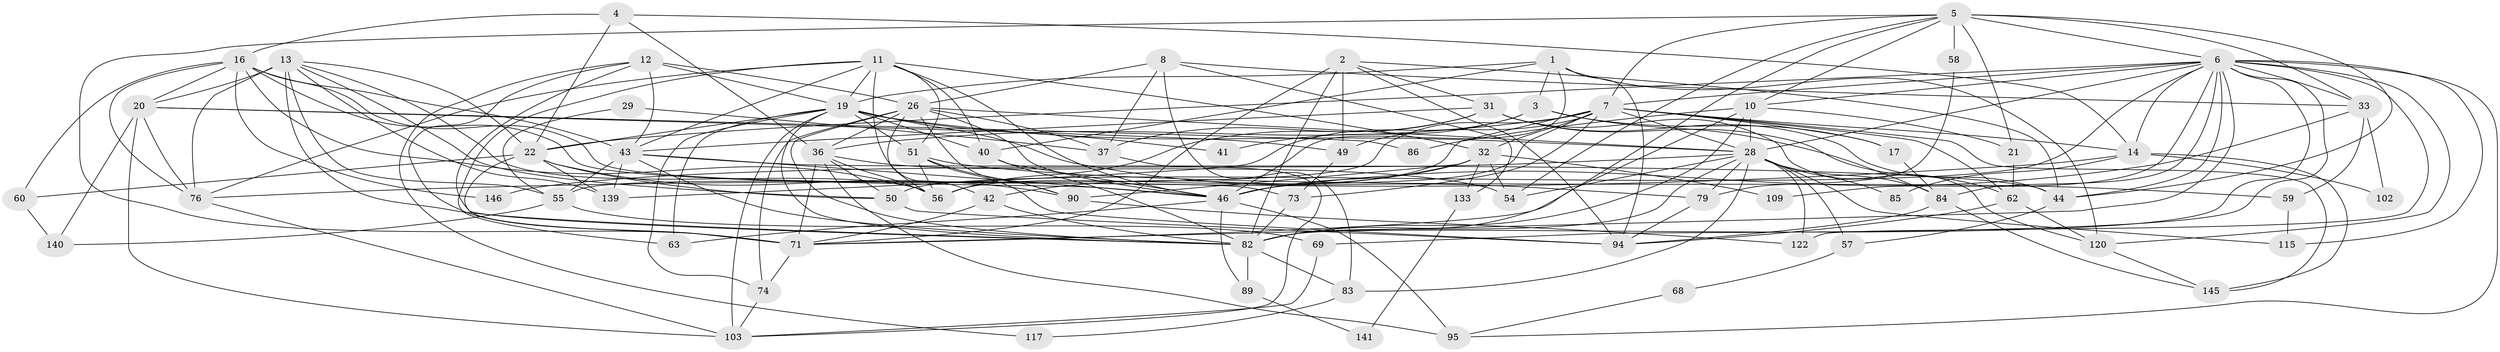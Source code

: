// original degree distribution, {4: 0.25, 2: 0.17567567567567569, 5: 0.16216216216216217, 3: 0.25, 7: 0.05405405405405406, 6: 0.08108108108108109, 8: 0.02027027027027027, 9: 0.006756756756756757}
// Generated by graph-tools (version 1.1) at 2025/15/03/09/25 04:15:13]
// undirected, 74 vertices, 210 edges
graph export_dot {
graph [start="1"]
  node [color=gray90,style=filled];
  1 [super="+70+128"];
  2 [super="+134"];
  3 [super="+81"];
  4 [super="+18"];
  5 [super="+24+137+64"];
  6 [super="+9+23"];
  7 [super="+65"];
  8;
  10 [super="+112+34"];
  11 [super="+72+101"];
  12 [super="+87"];
  13 [super="+15+142+119"];
  14 [super="+66+129"];
  16 [super="+25"];
  17 [super="+67"];
  19 [super="+39"];
  20 [super="+123"];
  21;
  22 [super="+96+53+110"];
  26 [super="+35"];
  28 [super="+97+38+143+30"];
  29;
  31 [super="+148"];
  32 [super="+75"];
  33 [super="+47"];
  36 [super="+98"];
  37 [super="+100"];
  40;
  41;
  42;
  43 [super="+127+104"];
  44 [super="+45+135"];
  46 [super="+48"];
  49;
  50 [super="+136"];
  51 [super="+113"];
  54;
  55 [super="+130"];
  56 [super="+118+105"];
  57;
  58;
  59;
  60;
  62 [super="+116"];
  63;
  68;
  69;
  71 [super="+78+147"];
  73 [super="+99"];
  74;
  76;
  79;
  82 [super="+106"];
  83 [super="+93"];
  84;
  85;
  86;
  89;
  90 [super="+121"];
  94 [super="+111"];
  95;
  102;
  103 [super="+126"];
  109;
  115;
  117;
  120;
  122;
  133;
  139;
  140;
  141;
  145;
  146;
  1 -- 40;
  1 -- 3;
  1 -- 120;
  1 -- 46;
  1 -- 19;
  1 -- 94;
  2 -- 94;
  2 -- 49;
  2 -- 31;
  2 -- 44;
  2 -- 82;
  2 -- 71 [weight=2];
  3 -- 84;
  3 -- 41;
  3 -- 139;
  3 -- 17;
  4 -- 16;
  4 -- 22;
  4 -- 14;
  4 -- 36;
  5 -- 33 [weight=2];
  5 -- 58;
  5 -- 21;
  5 -- 44;
  5 -- 71;
  5 -- 82;
  5 -- 54;
  5 -- 10;
  5 -- 7;
  5 -- 6;
  6 -- 84;
  6 -- 120;
  6 -- 33;
  6 -- 109;
  6 -- 14;
  6 -- 115;
  6 -- 22;
  6 -- 122;
  6 -- 28;
  6 -- 44;
  6 -- 10;
  6 -- 7;
  6 -- 82;
  6 -- 50;
  6 -- 69 [weight=2];
  6 -- 71;
  6 -- 95;
  7 -- 32;
  7 -- 46;
  7 -- 36;
  7 -- 73 [weight=2];
  7 -- 14;
  7 -- 17;
  7 -- 49;
  7 -- 145;
  7 -- 55;
  7 -- 28;
  7 -- 62 [weight=2];
  7 -- 56;
  8 -- 37;
  8 -- 83;
  8 -- 133;
  8 -- 26;
  8 -- 33;
  10 -- 82;
  10 -- 71;
  10 -- 21;
  10 -- 86;
  10 -- 28;
  11 -- 40;
  11 -- 76;
  11 -- 32;
  11 -- 51;
  11 -- 42;
  11 -- 43;
  11 -- 63;
  11 -- 19;
  11 -- 46;
  12 -- 117;
  12 -- 26;
  12 -- 82;
  12 -- 43;
  12 -- 71;
  12 -- 19;
  13 -- 139;
  13 -- 22;
  13 -- 55;
  13 -- 82 [weight=2];
  13 -- 20;
  13 -- 50;
  13 -- 76;
  13 -- 56;
  14 -- 85;
  14 -- 102;
  14 -- 76;
  14 -- 145;
  16 -- 76;
  16 -- 60;
  16 -- 146;
  16 -- 20;
  16 -- 43;
  16 -- 46;
  16 -- 73;
  16 -- 56;
  17 -- 84;
  19 -- 74;
  19 -- 51;
  19 -- 103;
  19 -- 40;
  19 -- 41;
  19 -- 79;
  19 -- 82;
  19 -- 22;
  19 -- 28;
  19 -- 63;
  20 -- 76;
  20 -- 86;
  20 -- 49;
  20 -- 140;
  20 -- 103;
  21 -- 62;
  22 -- 90;
  22 -- 139;
  22 -- 60;
  22 -- 50;
  22 -- 71;
  26 -- 36;
  26 -- 28;
  26 -- 82;
  26 -- 74;
  26 -- 46 [weight=2];
  26 -- 37;
  26 -- 56;
  26 -- 90;
  28 -- 79;
  28 -- 54;
  28 -- 115;
  28 -- 122;
  28 -- 57;
  28 -- 146;
  28 -- 83;
  28 -- 82;
  28 -- 85;
  28 -- 84;
  29 -- 37;
  29 -- 55;
  31 -- 37;
  31 -- 56;
  31 -- 43;
  31 -- 44;
  31 -- 120;
  31 -- 62;
  32 -- 90 [weight=2];
  32 -- 54;
  32 -- 133;
  32 -- 42;
  32 -- 109;
  32 -- 46;
  33 -- 46;
  33 -- 59;
  33 -- 102;
  36 -- 56;
  36 -- 95;
  36 -- 54;
  36 -- 71;
  36 -- 50;
  37 -- 103;
  40 -- 82;
  40 -- 46;
  42 -- 82;
  42 -- 71;
  43 -- 82;
  43 -- 139;
  43 -- 44;
  43 -- 55;
  43 -- 46;
  44 -- 57;
  46 -- 89;
  46 -- 95;
  46 -- 63;
  49 -- 73;
  50 -- 94;
  51 -- 90;
  51 -- 59;
  51 -- 56;
  51 -- 94;
  55 -- 69;
  55 -- 140;
  57 -- 68;
  58 -- 79;
  59 -- 115;
  60 -- 140;
  62 -- 120;
  62 -- 94;
  68 -- 95;
  69 -- 103;
  71 -- 74;
  73 -- 82;
  74 -- 103;
  76 -- 103;
  79 -- 94;
  82 -- 89;
  82 -- 83;
  83 -- 117;
  84 -- 145;
  84 -- 94;
  89 -- 141;
  90 -- 122;
  120 -- 145;
  133 -- 141;
}
